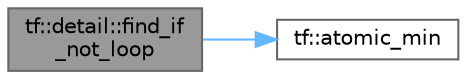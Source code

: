 digraph "tf::detail::find_if_not_loop"
{
 // LATEX_PDF_SIZE
  bgcolor="transparent";
  edge [fontname=Helvetica,fontsize=10,labelfontname=Helvetica,labelfontsize=10];
  node [fontname=Helvetica,fontsize=10,shape=box,height=0.2,width=0.4];
  rankdir="LR";
  Node1 [id="Node000001",label="tf::detail::find_if\l_not_loop",height=0.2,width=0.4,color="gray40", fillcolor="grey60", style="filled", fontcolor="black",tooltip=" "];
  Node1 -> Node2 [id="edge1_Node000001_Node000002",color="steelblue1",style="solid",tooltip=" "];
  Node2 [id="Node000002",label="tf::atomic_min",height=0.2,width=0.4,color="grey40", fillcolor="white", style="filled",URL="$namespacetf.html#a512ffa0d24a237b098f5de656b8bdcb0",tooltip="updates an atomic variable with the minimum value"];
}
